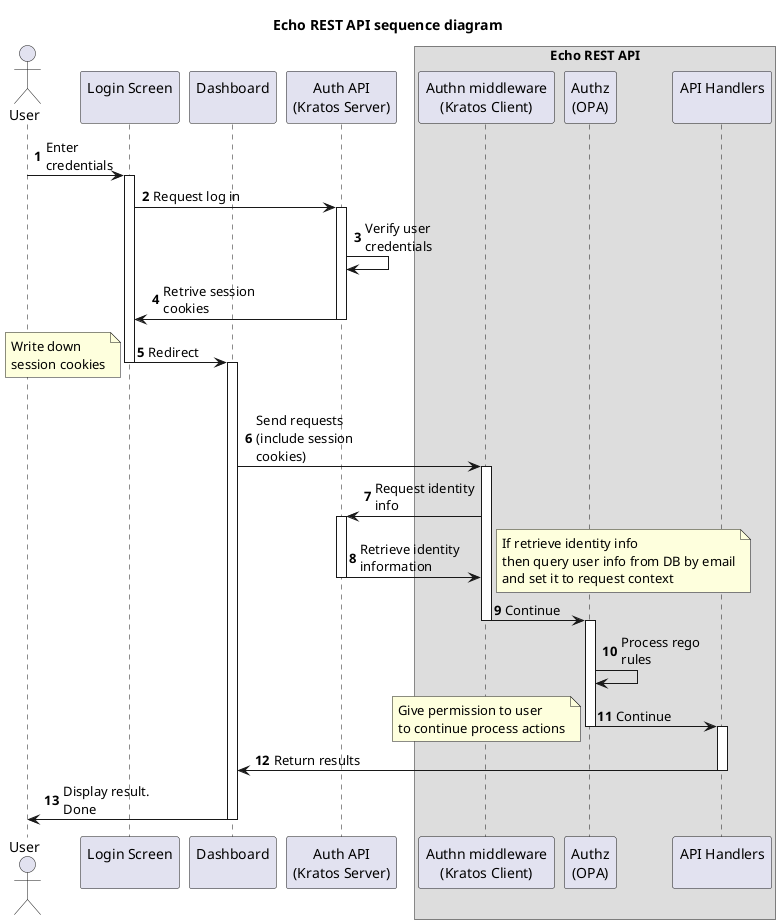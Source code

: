 @startuml request_flow
title Echo REST API sequence diagram

autonumber
skinparam maxMessageSize 100

actor "User" as user
participant "Login Screen\n" as login_scr
participant "Dashboard\n" as dashboard
participant "Auth API\n(Kratos Server)" as authn_api

box "Echo REST API"
participant "Authn middleware\n(Kratos Client)" as authn_midd
participant "Authz\n(OPA)" as authz_opa
participant "API Handlers\n" as api_handlers
end box

user -> login_scr : Enter credentials
activate login_scr
login_scr -> authn_api : Request log in
activate authn_api
authn_api -> authn_api : Verify user credentials
authn_api -> login_scr : Retrive session cookies
deactivate authn_api
login_scr -> dashboard : Redirect
note left: Write down \nsession cookies
deactivate login_scr
activate dashboard

|||
dashboard -> authn_midd: Send requests (include session cookies)
activate authn_midd
authn_midd -> authn_api: Request identity info
activate authn_api
authn_api -> authn_midd: Retrieve identity information
deactivate authn_api
note right: If retrieve identity info \nthen query user info from DB by email\nand set it to request context
authn_midd -> authz_opa: Continue
deactivate authn_midd
activate authz_opa
authz_opa -> authz_opa: Process rego rules
authz_opa -> api_handlers: Continue
note left: Give permission to user\nto continue process actions 
deactivate authz_opa
activate api_handlers

api_handlers -> dashboard : Return results
deactivate api_handlers
dashboard -> user : Display result. Done
deactivate dashboard

@enduml